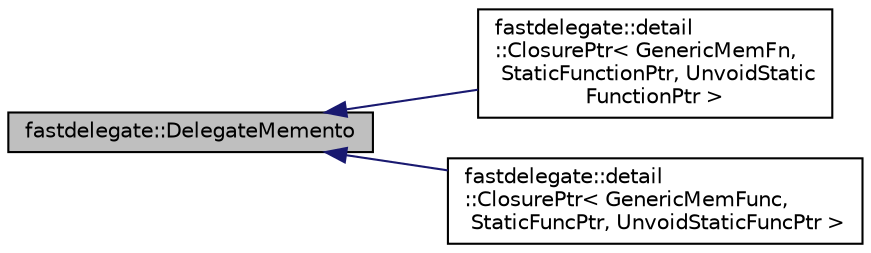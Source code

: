 digraph "fastdelegate::DelegateMemento"
{
 // INTERACTIVE_SVG=YES
  edge [fontname="Helvetica",fontsize="10",labelfontname="Helvetica",labelfontsize="10"];
  node [fontname="Helvetica",fontsize="10",shape=record];
  rankdir="LR";
  Node1 [label="fastdelegate::DelegateMemento",height=0.2,width=0.4,color="black", fillcolor="grey75", style="filled" fontcolor="black"];
  Node1 -> Node2 [dir="back",color="midnightblue",fontsize="10",style="solid",fontname="Helvetica"];
  Node2 [label="fastdelegate::detail\l::ClosurePtr\< GenericMemFn,\l StaticFunctionPtr, UnvoidStatic\lFunctionPtr \>",height=0.2,width=0.4,color="black", fillcolor="white", style="filled",URL="$classfastdelegate_1_1detail_1_1ClosurePtr.html"];
  Node1 -> Node3 [dir="back",color="midnightblue",fontsize="10",style="solid",fontname="Helvetica"];
  Node3 [label="fastdelegate::detail\l::ClosurePtr\< GenericMemFunc,\l StaticFuncPtr, UnvoidStaticFuncPtr \>",height=0.2,width=0.4,color="black", fillcolor="white", style="filled",URL="$classfastdelegate_1_1detail_1_1ClosurePtr.html"];
}
